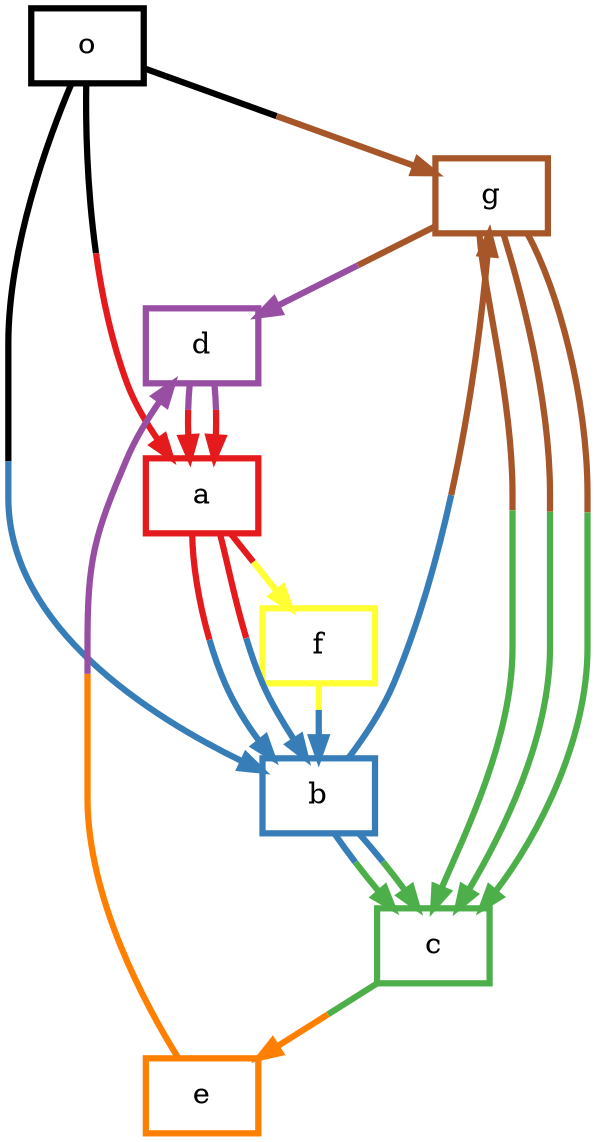 digraph barS {
	{
		rank=same
	7 [shape=box,penwidth=3,colorscheme=set19,color=11,label="o"]
	}
	{
		rank=same
	}
	6 [shape=box,penwidth=3,colorscheme=set19,color=7,label="g"]
	5 [shape=box,penwidth=3,colorscheme=set19,color=6,label="f"]
	4 [shape=box,penwidth=3,colorscheme=set19,color=5,label="e"]
	3 [shape=box,penwidth=3,colorscheme=set19,color=4,label="d"]
	2 [shape=box,penwidth=3,colorscheme=set19,color=3,label="c"]
	1 [shape=box,penwidth=3,colorscheme=set19,color=2,label="b"]
	0 [shape=box,penwidth=3,colorscheme=set19,color=1,label="a"]
	7 -> 0 [penwidth=3,colorscheme=set19,color="11;0.5:1"]
	7 -> 1 [penwidth=3,colorscheme=set19,color="11;0.5:2"]
	7 -> 6 [penwidth=3,colorscheme=set19,color="11;0.5:7"]
	6 -> 2 [penwidth=3,colorscheme=set19,color="7;0.5:3"]
	6 -> 3 [penwidth=3,colorscheme=set19,color="7;0.5:4"]
	6 -> 2 [penwidth=3,colorscheme=set19,color="7;0.5:3"]
	6 -> 2 [penwidth=3,colorscheme=set19,color="7;0.5:3"]
	5 -> 1 [penwidth=3,colorscheme=set19,color="6;0.5:2"]
	4 -> 3 [penwidth=3,colorscheme=set19,color="5;0.5:4"]
	3 -> 0 [penwidth=3,colorscheme=set19,color="4;0.5:1"]
	3 -> 0 [penwidth=3,colorscheme=set19,color="4;0.5:1"]
	2 -> 4 [penwidth=3,colorscheme=set19,color="3;0.5:5"]
	1 -> 6 [penwidth=3,colorscheme=set19,color="2;0.5:7"]
	1 -> 2 [penwidth=3,colorscheme=set19,color="2;0.5:3"]
	1 -> 2 [penwidth=3,colorscheme=set19,color="2;0.5:3"]
	0 -> 1 [penwidth=3,colorscheme=set19,color="1;0.5:2"]
	0 -> 5 [penwidth=3,colorscheme=set19,color="1;0.5:6"]
	0 -> 1 [penwidth=3,colorscheme=set19,color="1;0.5:2"]
}
